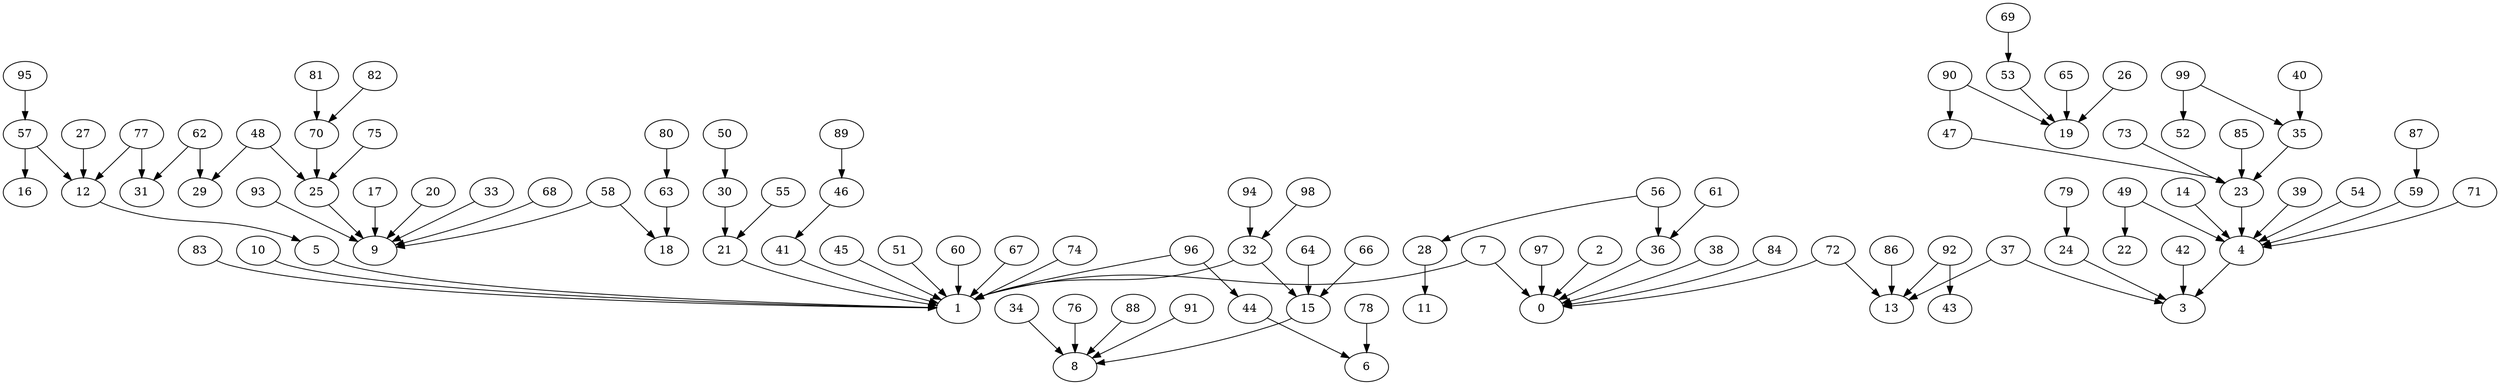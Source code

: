 digraph Dorogovtsev_Mendes_nodes_100_kruskalI {
"0";
"1";
"2";
"3";
"4";
"5";
"6";
"7";
"8";
"9";
"10";
"11";
"12";
"13";
"14";
"15";
"16";
"17";
"18";
"19";
"20";
"21";
"22";
"23";
"24";
"25";
"26";
"27";
"28";
"29";
"30";
"31";
"32";
"33";
"34";
"35";
"36";
"37";
"38";
"39";
"40";
"41";
"42";
"43";
"44";
"45";
"46";
"47";
"48";
"49";
"50";
"51";
"52";
"53";
"54";
"55";
"56";
"57";
"58";
"59";
"60";
"61";
"62";
"63";
"64";
"65";
"66";
"67";
"68";
"69";
"70";
"71";
"72";
"73";
"74";
"75";
"76";
"77";
"78";
"79";
"80";
"81";
"82";
"83";
"84";
"85";
"86";
"87";
"88";
"89";
"90";
"91";
"92";
"93";
"94";
"95";
"96";
"97";
"98";
"99";
"20" -> "9" [weight=25];
"42" -> "3" [weight=25];
"79" -> "24" [weight=25];
"81" -> "70" [weight=24];
"17" -> "9" [weight=23];
"40" -> "35" [weight=23];
"65" -> "19" [weight=21];
"69" -> "53" [weight=21];
"85" -> "23" [weight=20];
"87" -> "59" [weight=20];
"93" -> "9" [weight=20];
"74" -> "1" [weight=19];
"78" -> "6" [weight=19];
"89" -> "46" [weight=19];
"28" -> "11" [weight=17];
"77" -> "12" [weight=16];
"92" -> "13" [weight=16];
"14" -> "4" [weight=15];
"34" -> "8" [weight=15];
"37" -> "13" [weight=15];
"38" -> "0" [weight=15];
"49" -> "4" [weight=15];
"86" -> "13" [weight=15];
"92" -> "43" [weight=15];
"96" -> "44" [weight=15];
"97" -> "0" [weight=15];
"88" -> "8" [weight=14];
"24" -> "3" [weight=13];
"27" -> "12" [weight=13];
"32" -> "1" [weight=13];
"70" -> "25" [weight=13];
"73" -> "23" [weight=13];
"90" -> "47" [weight=13];
"26" -> "19" [weight=12];
"32" -> "15" [weight=12];
"53" -> "19" [weight=12];
"30" -> "21" [weight=11];
"35" -> "23" [weight=11];
"4" -> "3" [weight=11];
"47" -> "23" [weight=11];
"48" -> "25" [weight=11];
"50" -> "30" [weight=11];
"60" -> "1" [weight=11];
"71" -> "4" [weight=11];
"94" -> "32" [weight=11];
"99" -> "52" [weight=11];
"37" -> "3" [weight=10];
"55" -> "21" [weight=10];
"64" -> "15" [weight=10];
"67" -> "1" [weight=10];
"7" -> "1" [weight=10];
"80" -> "63" [weight=10];
"46" -> "41" [weight=9];
"56" -> "36" [weight=9];
"72" -> "13" [weight=9];
"99" -> "35" [weight=9];
"23" -> "4" [weight=8];
"48" -> "29" [weight=8];
"58" -> "9" [weight=8];
"63" -> "18" [weight=8];
"75" -> "25" [weight=8];
"76" -> "8" [weight=8];
"21" -> "1" [weight=7];
"25" -> "9" [weight=7];
"62" -> "31" [weight=7];
"7" -> "0" [weight=7];
"83" -> "1" [weight=7];
"95" -> "57" [weight=7];
"98" -> "32" [weight=7];
"54" -> "4" [weight=6];
"56" -> "28" [weight=6];
"66" -> "15" [weight=6];
"77" -> "31" [weight=6];
"45" -> "1" [weight=5];
"62" -> "29" [weight=5];
"91" -> "8" [weight=5];
"12" -> "5" [weight=4];
"51" -> "1" [weight=4];
"10" -> "1" [weight=3];
"33" -> "9" [weight=3];
"49" -> "22" [weight=3];
"58" -> "18" [weight=3];
"59" -> "4" [weight=3];
"68" -> "9" [weight=3];
"5" -> "1" [weight=2];
"57" -> "16" [weight=2];
"61" -> "36" [weight=2];
"72" -> "0" [weight=2];
"15" -> "8" [weight=1];
"2" -> "0" [weight=1];
"36" -> "0" [weight=1];
"39" -> "4" [weight=1];
"41" -> "1" [weight=1];
"44" -> "6" [weight=1];
"57" -> "12" [weight=1];
"82" -> "70" [weight=1];
"84" -> "0" [weight=1];
"90" -> "19" [weight=1];
"96" -> "1" [weight=1];
}